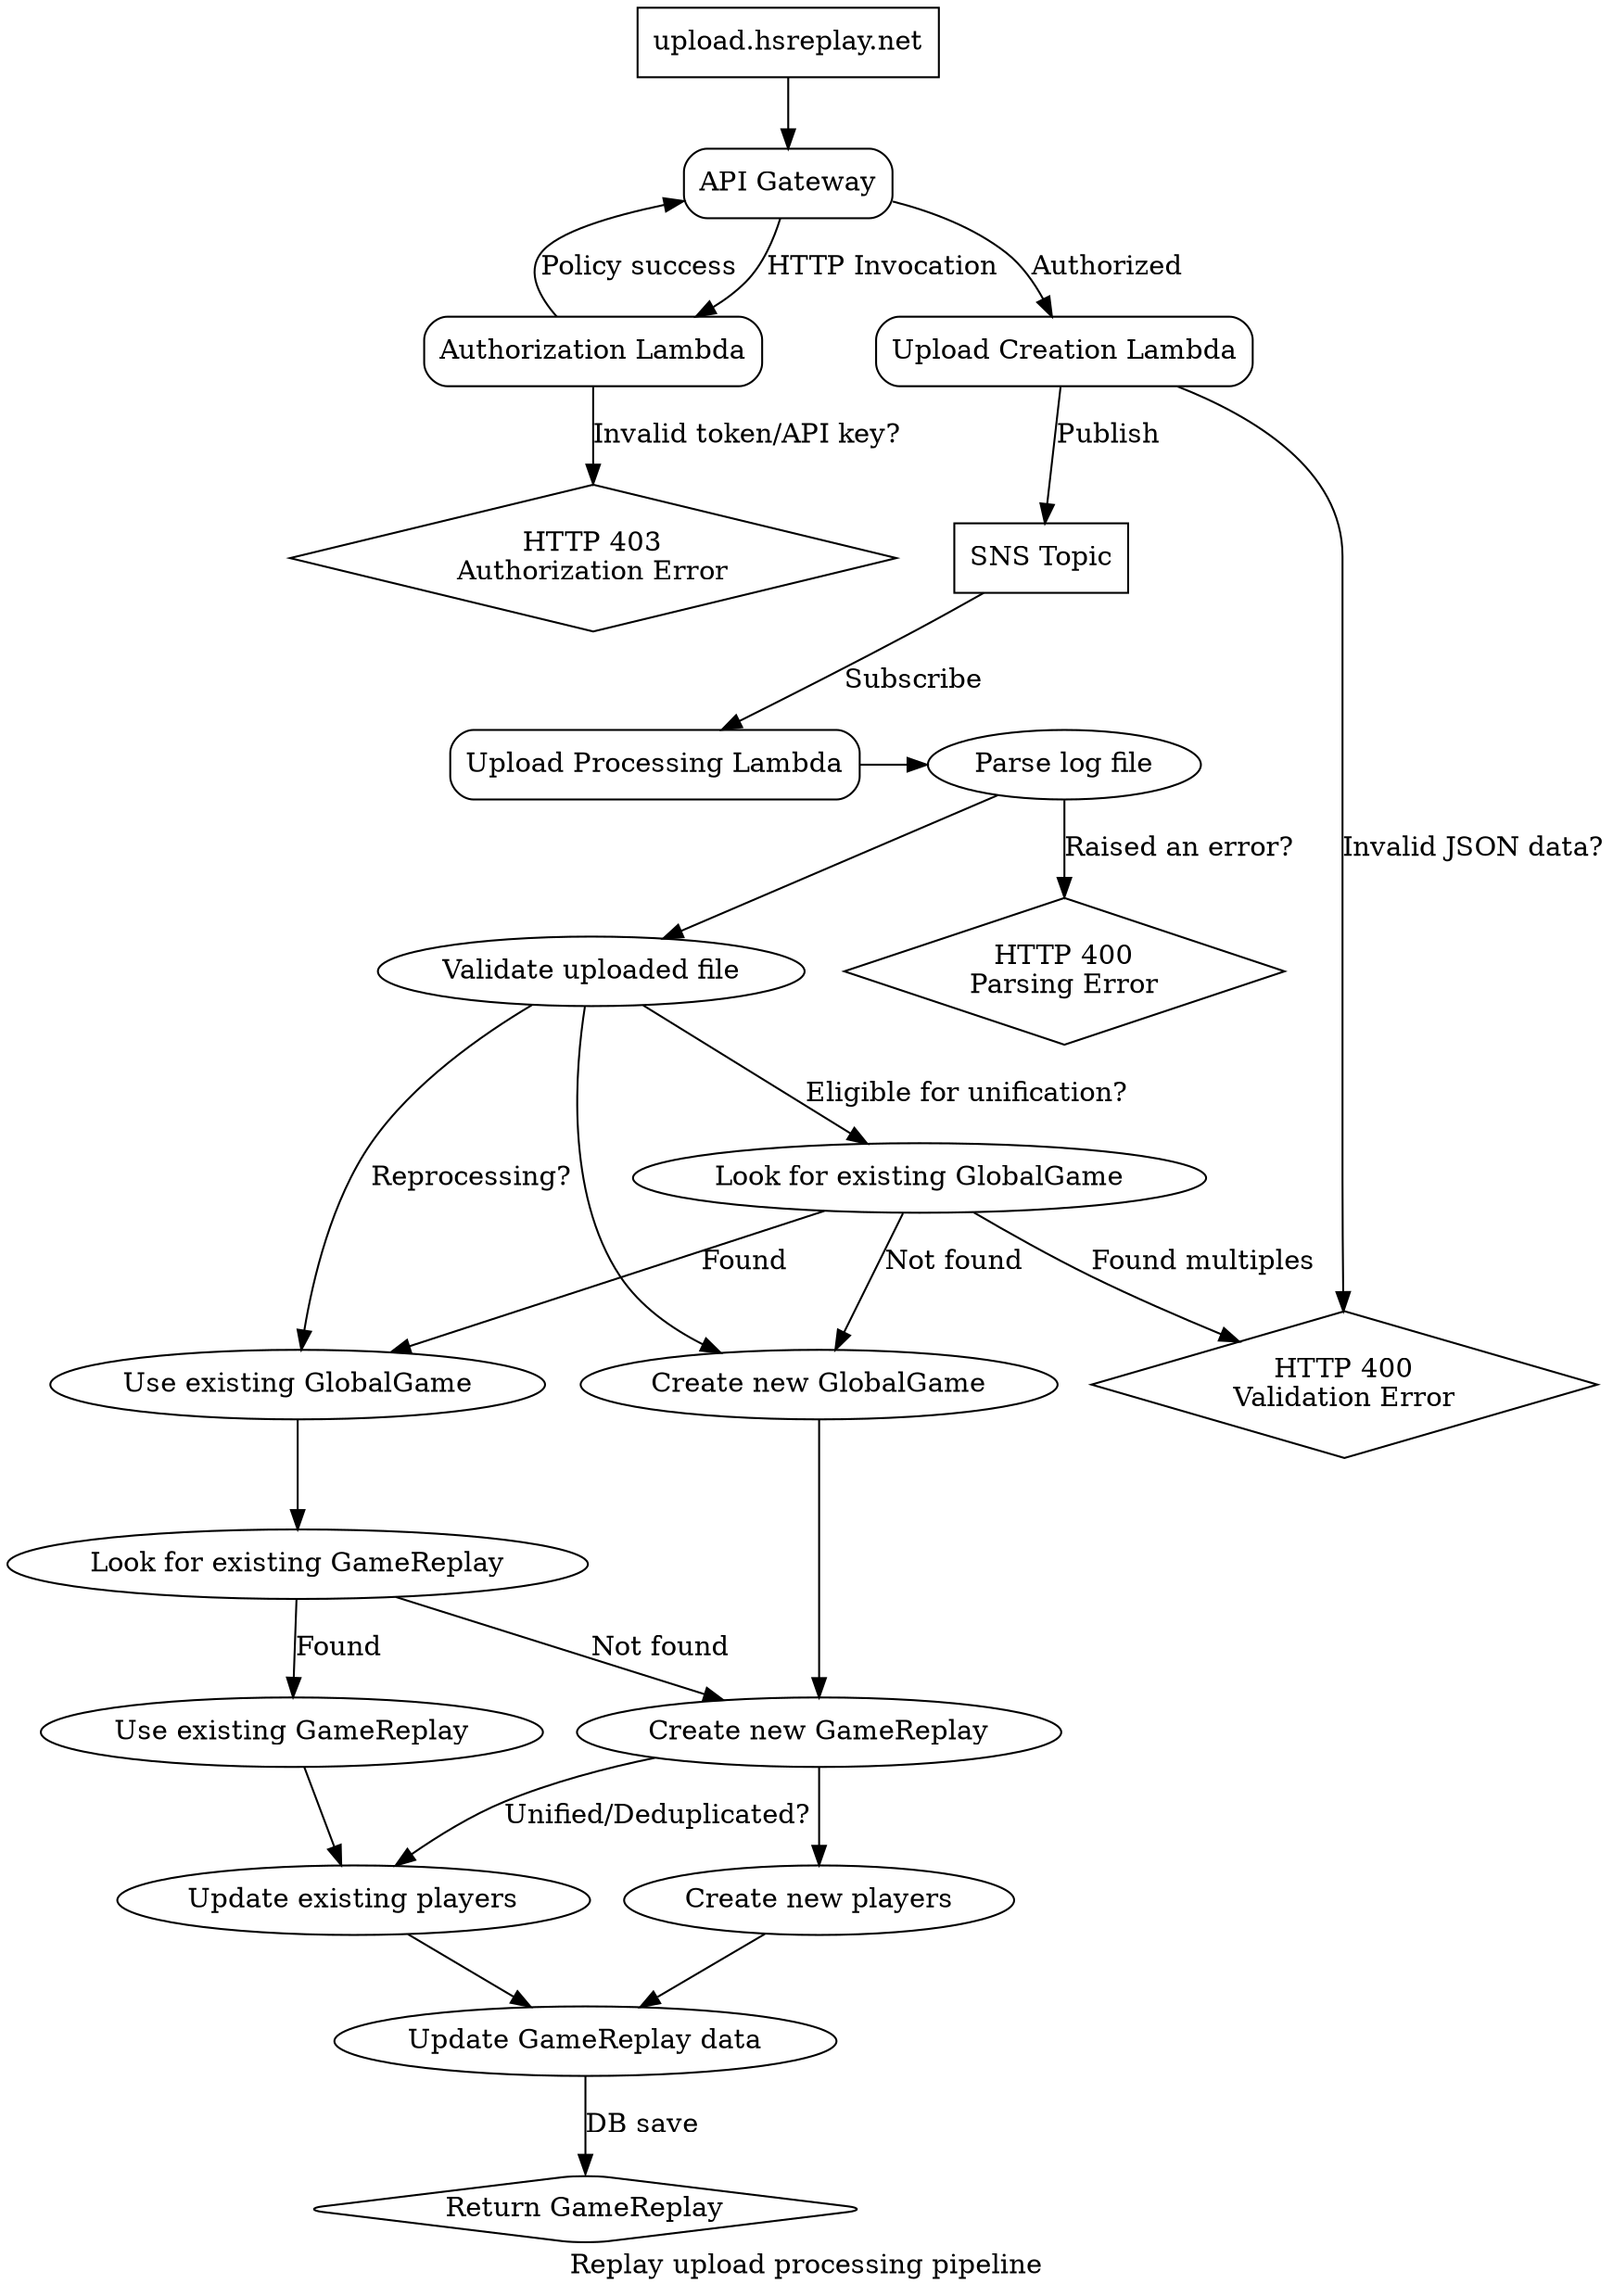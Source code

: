 digraph {
	label = "Replay upload processing pipeline"

	// API gateway
	upload_api[label="upload.hsreplay.net", shape="box"]
	api_gateway[label="API Gateway", shape="box", style="rounded"]

	// Lambdas
	authorization_lambda[label="Authorization Lambda", shape="box", style="rounded"]
	create_upload_lambda[label="Upload Creation Lambda", shape="box", style="rounded"]
	processing_lambda[label="Upload Processing Lambda", shape="box", style="rounded"]
	subgraph {
		rank = same
		processing_lambda; parse_upload_event;
	}
	sns_topic[label="SNS Topic", shape="box"]

	parse_upload_event[label="Parse log file"]
	validate_parser[label="Validate uploaded file"]

	// Exceptions
	ParsingError[label="HTTP 400\nParsing Error", shape="diamond"]
	AuthorizationError[label="HTTP 403\nAuthorization Error", shape="diamond"]
	ValidationError[label="HTTP 400\nValidation Error", shape="diamond"]

	upload_api -> api_gateway
	api_gateway -> authorization_lambda[label="HTTP Invocation"]
	authorization_lambda -> AuthorizationError[label="Invalid token/API key?"]
	authorization_lambda -> api_gateway[label="Policy success"]
	api_gateway -> create_upload_lambda[label="Authorized"]

	create_upload_lambda -> ValidationError[label="Invalid JSON data?"]
	create_upload_lambda -> sns_topic[label="Publish"]
	sns_topic -> processing_lambda[label="Subscribe"]

	processing_lambda -> parse_upload_event

	// Parsing logic

	parse_upload_event -> ParsingError[label="Raised an error?"]
	parse_upload_event -> validate_parser
	validate_parser -> get_global_game[label="Reprocessing?"]
	validate_parser -> find_or_create_global_game[label="Eligible for unification?"]
	validate_parser -> create_global_game

	// GlobalGame unification
	find_or_create_global_game[label="Look for existing GlobalGame"]
	get_global_game[label="Use existing GlobalGame"]
	create_global_game[label="Create new GlobalGame"]
	subgraph {
		rank = same
		get_global_game; create_global_game;
	}

	find_or_create_global_game -> get_global_game[label="Found"]
	find_or_create_global_game -> create_global_game[label="Not found"]
	find_or_create_global_game -> ValidationError[label="Found multiples"]

	// GameReplay deduplication
	find_or_create_replay[label="Look for existing GameReplay"]
	create_replay[label="Create new GameReplay"]
	get_replay[label="Use existing GameReplay"]
	subgraph {
		rank = same
		get_replay; create_replay;
	}

	get_global_game -> find_or_create_replay
	create_global_game -> create_replay

	find_or_create_replay -> create_replay[label="Not found"]
	find_or_create_replay -> get_replay[label="Found"]

	// GlobalGamePlayer handling
	update_global_players[label="Update existing players"]
	create_global_players[label="Create new players"]

	get_replay -> update_global_players
	create_replay -> update_global_players[label="Unified/Deduplicated?"]
	create_replay -> create_global_players

	update_global_players -> update_replay
	create_global_players -> update_replay

	update_replay[label="Update GameReplay data"]
	return_replay[label="Return GameReplay", shape="diamond", style="rounded"]

	update_replay -> return_replay[label="DB save"]
}
